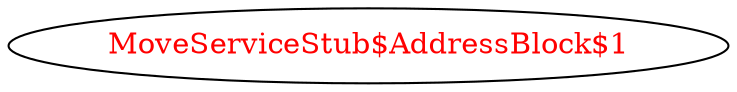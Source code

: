 digraph dependencyGraph {
 concentrate=true;
 ranksep="2.0";
 rankdir="LR"; 
 splines="ortho";
"MoveServiceStub$AddressBlock$1" [fontcolor="red"];
}
